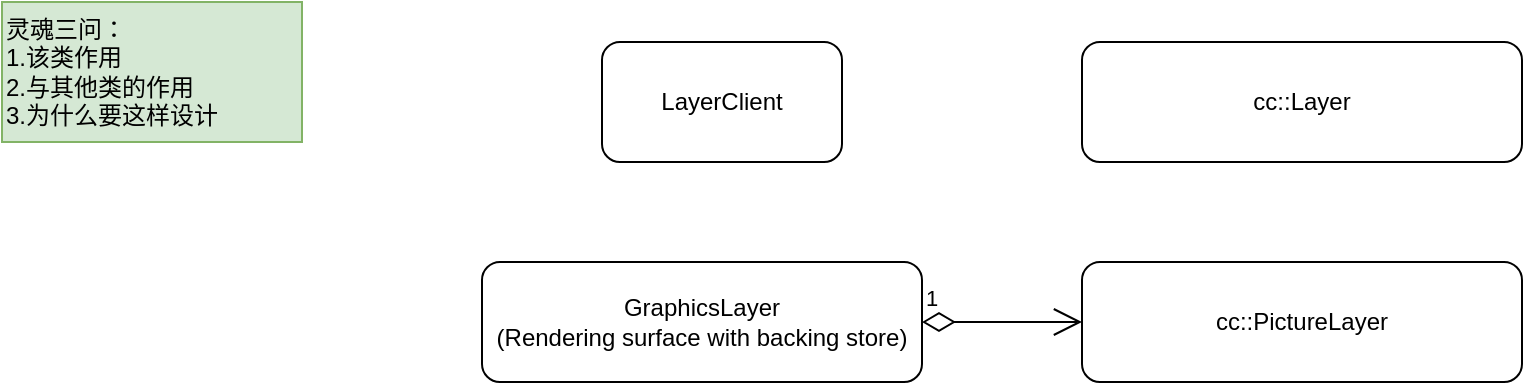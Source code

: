 <mxfile version="13.9.9" type="device" pages="2"><diagram id="EQ6Vy6FG2GLiKscWqaSP" name="第 1 页"><mxGraphModel dx="946" dy="725" grid="1" gridSize="10" guides="1" tooltips="1" connect="1" arrows="1" fold="1" page="1" pageScale="1" pageWidth="827" pageHeight="1169" math="0" shadow="0"><root><mxCell id="0"/><mxCell id="1" parent="0"/><mxCell id="GVUrxfE2ugj_B1N2lt4k-1" value="GraphicsLayer&lt;br&gt;(Rendering surface with backing store)" style="rounded=1;whiteSpace=wrap;html=1;" vertex="1" parent="1"><mxGeometry x="260" y="200" width="220" height="60" as="geometry"/></mxCell><mxCell id="GVUrxfE2ugj_B1N2lt4k-2" value="灵魂三问：&lt;br&gt;1.该类作用&lt;br&gt;2.与其他类的作用&lt;br&gt;3.为什么要这样设计" style="text;html=1;strokeColor=#82b366;fillColor=#d5e8d4;align=left;verticalAlign=middle;whiteSpace=wrap;rounded=0;" vertex="1" parent="1"><mxGeometry x="20" y="70" width="150" height="70" as="geometry"/></mxCell><mxCell id="GVUrxfE2ugj_B1N2lt4k-3" value="LayerClient" style="rounded=1;whiteSpace=wrap;html=1;" vertex="1" parent="1"><mxGeometry x="320" y="90" width="120" height="60" as="geometry"/></mxCell><mxCell id="GVUrxfE2ugj_B1N2lt4k-4" value="cc::PictureLayer&lt;br&gt;" style="rounded=1;whiteSpace=wrap;html=1;" vertex="1" parent="1"><mxGeometry x="560" y="200" width="220" height="60" as="geometry"/></mxCell><mxCell id="GVUrxfE2ugj_B1N2lt4k-5" value="1" style="endArrow=open;html=1;endSize=12;startArrow=diamondThin;startSize=14;startFill=0;edgeStyle=orthogonalEdgeStyle;align=left;verticalAlign=bottom;entryX=0;entryY=0.5;entryDx=0;entryDy=0;exitX=1;exitY=0.5;exitDx=0;exitDy=0;" edge="1" parent="1" source="GVUrxfE2ugj_B1N2lt4k-1" target="GVUrxfE2ugj_B1N2lt4k-4"><mxGeometry x="-1" y="3" relative="1" as="geometry"><mxPoint x="340" y="280" as="sourcePoint"/><mxPoint x="500" y="280" as="targetPoint"/></mxGeometry></mxCell><mxCell id="GVUrxfE2ugj_B1N2lt4k-6" value="cc::Layer" style="rounded=1;whiteSpace=wrap;html=1;" vertex="1" parent="1"><mxGeometry x="560" y="90" width="220" height="60" as="geometry"/></mxCell></root></mxGraphModel></diagram><diagram id="OAswY3n_ZznKsWwOYhz7" name="第 2 页"><mxGraphModel dx="946" dy="725" grid="1" gridSize="10" guides="1" tooltips="1" connect="1" arrows="1" fold="1" page="1" pageScale="1" pageWidth="827" pageHeight="1169" math="0" shadow="0"><root><mxCell id="JPOWrrkE6ibvRTJtfpBn-0"/><mxCell id="JPOWrrkE6ibvRTJtfpBn-1" parent="JPOWrrkE6ibvRTJtfpBn-0"/><mxCell id="qhe4uVO2SoNL8UYGcrts-0" value="&lt;span&gt;1.hard_memory_limit 计算方式&lt;br&gt;2.soft_memory_limit 是hard_memory_limit的40%(enable_low_memory开关决定)&lt;br&gt;&lt;br&gt;&lt;/span&gt;" style="text;html=1;strokeColor=none;fillColor=none;align=left;verticalAlign=middle;whiteSpace=wrap;rounded=0;" vertex="1" parent="JPOWrrkE6ibvRTJtfpBn-1"><mxGeometry x="330" y="240" width="490" height="280" as="geometry"/></mxCell></root></mxGraphModel></diagram></mxfile>